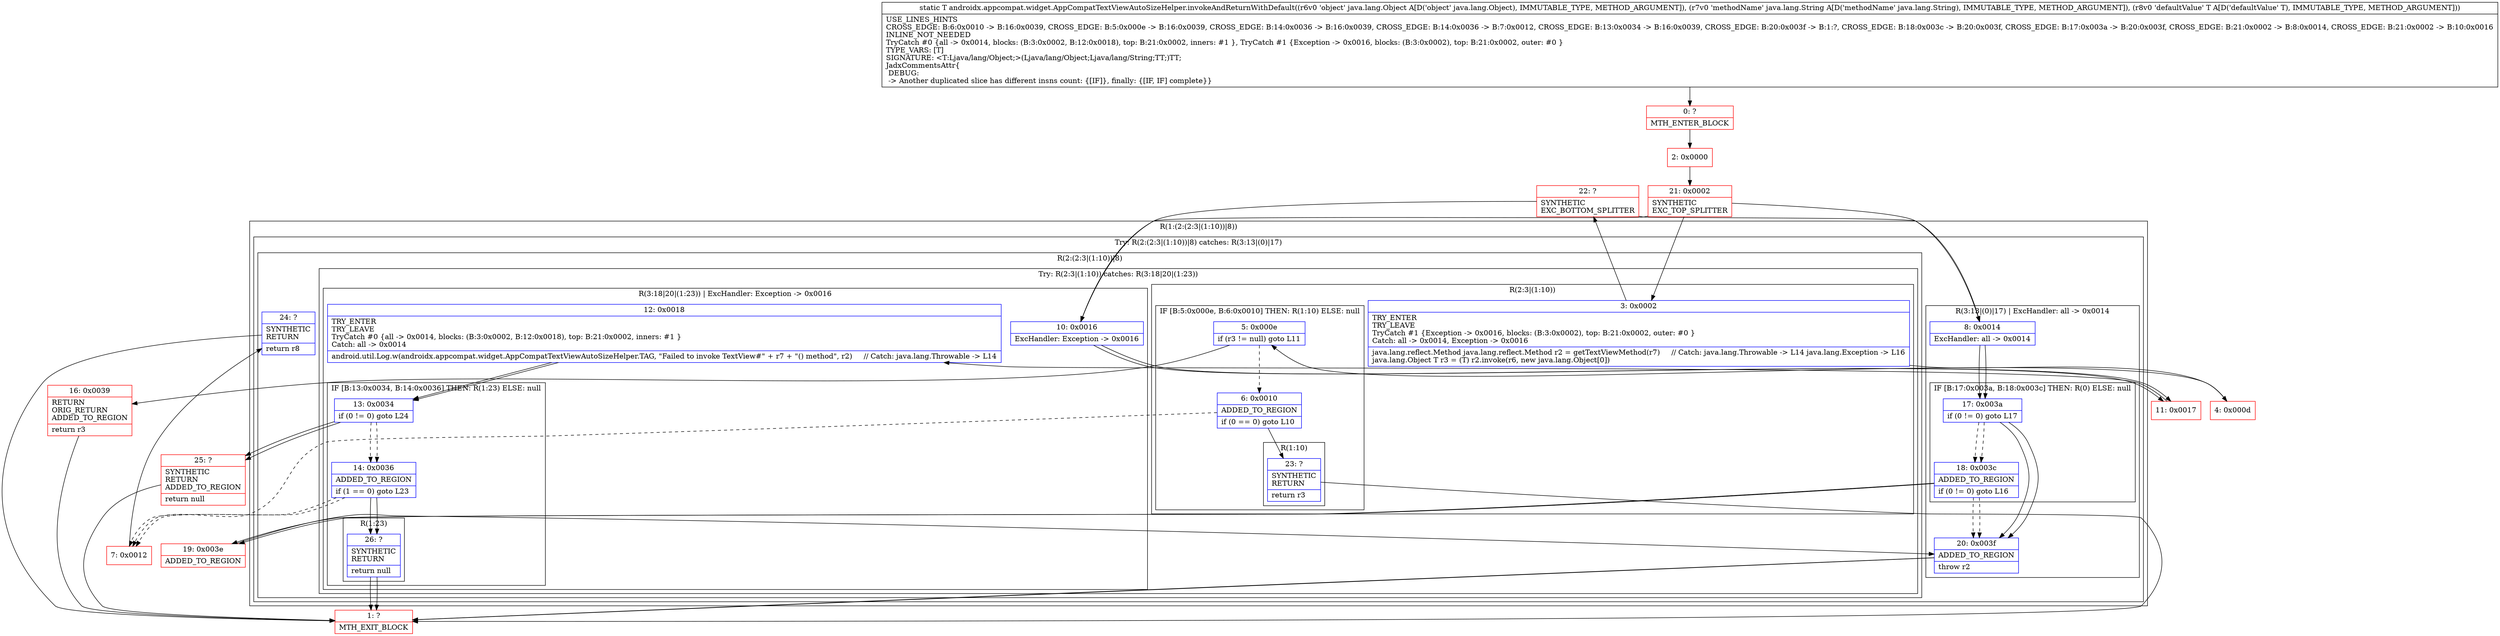 digraph "CFG forandroidx.appcompat.widget.AppCompatTextViewAutoSizeHelper.invokeAndReturnWithDefault(Ljava\/lang\/Object;Ljava\/lang\/String;Ljava\/lang\/Object;)Ljava\/lang\/Object;" {
subgraph cluster_Region_627549765 {
label = "R(1:(2:(2:3|(1:10))|8))";
node [shape=record,color=blue];
subgraph cluster_TryCatchRegion_533564167 {
label = "Try: R(2:(2:3|(1:10))|8) catches: R(3:13|(0)|17)";
node [shape=record,color=blue];
subgraph cluster_Region_1826193527 {
label = "R(2:(2:3|(1:10))|8)";
node [shape=record,color=blue];
subgraph cluster_TryCatchRegion_1456872045 {
label = "Try: R(2:3|(1:10)) catches: R(3:18|20|(1:23))";
node [shape=record,color=blue];
subgraph cluster_Region_339337441 {
label = "R(2:3|(1:10))";
node [shape=record,color=blue];
Node_3 [shape=record,label="{3\:\ 0x0002|TRY_ENTER\lTRY_LEAVE\lTryCatch #1 \{Exception \-\> 0x0016, blocks: (B:3:0x0002), top: B:21:0x0002, outer: #0 \}\lCatch: all \-\> 0x0014, Exception \-\> 0x0016\l|java.lang.reflect.Method java.lang.reflect.Method r2 = getTextViewMethod(r7)     \/\/ Catch: java.lang.Throwable \-\> L14 java.lang.Exception \-\> L16\ljava.lang.Object T r3 = (T) r2.invoke(r6, new java.lang.Object[0])\l}"];
subgraph cluster_IfRegion_1847750810 {
label = "IF [B:5:0x000e, B:6:0x0010] THEN: R(1:10) ELSE: null";
node [shape=record,color=blue];
Node_5 [shape=record,label="{5\:\ 0x000e|if (r3 != null) goto L11\l}"];
Node_6 [shape=record,label="{6\:\ 0x0010|ADDED_TO_REGION\l|if (0 == 0) goto L10\l}"];
subgraph cluster_Region_1097911237 {
label = "R(1:10)";
node [shape=record,color=blue];
Node_23 [shape=record,label="{23\:\ ?|SYNTHETIC\lRETURN\l|return r3\l}"];
}
}
}
subgraph cluster_Region_1318833020 {
label = "R(3:18|20|(1:23)) | ExcHandler: Exception \-\> 0x0016\l";
node [shape=record,color=blue];
Node_10 [shape=record,label="{10\:\ 0x0016|ExcHandler: Exception \-\> 0x0016\l}"];
Node_12 [shape=record,label="{12\:\ 0x0018|TRY_ENTER\lTRY_LEAVE\lTryCatch #0 \{all \-\> 0x0014, blocks: (B:3:0x0002, B:12:0x0018), top: B:21:0x0002, inners: #1 \}\lCatch: all \-\> 0x0014\l|android.util.Log.w(androidx.appcompat.widget.AppCompatTextViewAutoSizeHelper.TAG, \"Failed to invoke TextView#\" + r7 + \"() method\", r2)     \/\/ Catch: java.lang.Throwable \-\> L14\l}"];
subgraph cluster_IfRegion_1031660571 {
label = "IF [B:13:0x0034, B:14:0x0036] THEN: R(1:23) ELSE: null";
node [shape=record,color=blue];
Node_13 [shape=record,label="{13\:\ 0x0034|if (0 != 0) goto L24\l}"];
Node_14 [shape=record,label="{14\:\ 0x0036|ADDED_TO_REGION\l|if (1 == 0) goto L23\l}"];
subgraph cluster_Region_486998523 {
label = "R(1:23)";
node [shape=record,color=blue];
Node_26 [shape=record,label="{26\:\ ?|SYNTHETIC\lRETURN\l|return null\l}"];
}
}
}
}
Node_24 [shape=record,label="{24\:\ ?|SYNTHETIC\lRETURN\l|return r8\l}"];
}
subgraph cluster_Region_2078565700 {
label = "R(3:13|(0)|17) | ExcHandler: all \-\> 0x0014\l";
node [shape=record,color=blue];
Node_8 [shape=record,label="{8\:\ 0x0014|ExcHandler: all \-\> 0x0014\l}"];
subgraph cluster_IfRegion_1806991727 {
label = "IF [B:17:0x003a, B:18:0x003c] THEN: R(0) ELSE: null";
node [shape=record,color=blue];
Node_17 [shape=record,label="{17\:\ 0x003a|if (0 != 0) goto L17\l}"];
Node_18 [shape=record,label="{18\:\ 0x003c|ADDED_TO_REGION\l|if (0 != 0) goto L16\l}"];
subgraph cluster_Region_960232766 {
label = "R(0)";
node [shape=record,color=blue];
}
}
Node_20 [shape=record,label="{20\:\ 0x003f|ADDED_TO_REGION\l|throw r2\l}"];
}
}
}
subgraph cluster_Region_1318833020 {
label = "R(3:18|20|(1:23)) | ExcHandler: Exception \-\> 0x0016\l";
node [shape=record,color=blue];
Node_10 [shape=record,label="{10\:\ 0x0016|ExcHandler: Exception \-\> 0x0016\l}"];
Node_12 [shape=record,label="{12\:\ 0x0018|TRY_ENTER\lTRY_LEAVE\lTryCatch #0 \{all \-\> 0x0014, blocks: (B:3:0x0002, B:12:0x0018), top: B:21:0x0002, inners: #1 \}\lCatch: all \-\> 0x0014\l|android.util.Log.w(androidx.appcompat.widget.AppCompatTextViewAutoSizeHelper.TAG, \"Failed to invoke TextView#\" + r7 + \"() method\", r2)     \/\/ Catch: java.lang.Throwable \-\> L14\l}"];
subgraph cluster_IfRegion_1031660571 {
label = "IF [B:13:0x0034, B:14:0x0036] THEN: R(1:23) ELSE: null";
node [shape=record,color=blue];
Node_13 [shape=record,label="{13\:\ 0x0034|if (0 != 0) goto L24\l}"];
Node_14 [shape=record,label="{14\:\ 0x0036|ADDED_TO_REGION\l|if (1 == 0) goto L23\l}"];
subgraph cluster_Region_486998523 {
label = "R(1:23)";
node [shape=record,color=blue];
Node_26 [shape=record,label="{26\:\ ?|SYNTHETIC\lRETURN\l|return null\l}"];
}
}
}
subgraph cluster_Region_2078565700 {
label = "R(3:13|(0)|17) | ExcHandler: all \-\> 0x0014\l";
node [shape=record,color=blue];
Node_8 [shape=record,label="{8\:\ 0x0014|ExcHandler: all \-\> 0x0014\l}"];
subgraph cluster_IfRegion_1806991727 {
label = "IF [B:17:0x003a, B:18:0x003c] THEN: R(0) ELSE: null";
node [shape=record,color=blue];
Node_17 [shape=record,label="{17\:\ 0x003a|if (0 != 0) goto L17\l}"];
Node_18 [shape=record,label="{18\:\ 0x003c|ADDED_TO_REGION\l|if (0 != 0) goto L16\l}"];
subgraph cluster_Region_960232766 {
label = "R(0)";
node [shape=record,color=blue];
}
}
Node_20 [shape=record,label="{20\:\ 0x003f|ADDED_TO_REGION\l|throw r2\l}"];
}
Node_0 [shape=record,color=red,label="{0\:\ ?|MTH_ENTER_BLOCK\l}"];
Node_2 [shape=record,color=red,label="{2\:\ 0x0000}"];
Node_21 [shape=record,color=red,label="{21\:\ 0x0002|SYNTHETIC\lEXC_TOP_SPLITTER\l}"];
Node_4 [shape=record,color=red,label="{4\:\ 0x000d}"];
Node_7 [shape=record,color=red,label="{7\:\ 0x0012}"];
Node_1 [shape=record,color=red,label="{1\:\ ?|MTH_EXIT_BLOCK\l}"];
Node_16 [shape=record,color=red,label="{16\:\ 0x0039|RETURN\lORIG_RETURN\lADDED_TO_REGION\l|return r3\l}"];
Node_22 [shape=record,color=red,label="{22\:\ ?|SYNTHETIC\lEXC_BOTTOM_SPLITTER\l}"];
Node_19 [shape=record,color=red,label="{19\:\ 0x003e|ADDED_TO_REGION\l}"];
Node_11 [shape=record,color=red,label="{11\:\ 0x0017}"];
Node_25 [shape=record,color=red,label="{25\:\ ?|SYNTHETIC\lRETURN\lADDED_TO_REGION\l|return null\l}"];
MethodNode[shape=record,label="{static T androidx.appcompat.widget.AppCompatTextViewAutoSizeHelper.invokeAndReturnWithDefault((r6v0 'object' java.lang.Object A[D('object' java.lang.Object), IMMUTABLE_TYPE, METHOD_ARGUMENT]), (r7v0 'methodName' java.lang.String A[D('methodName' java.lang.String), IMMUTABLE_TYPE, METHOD_ARGUMENT]), (r8v0 'defaultValue' T A[D('defaultValue' T), IMMUTABLE_TYPE, METHOD_ARGUMENT]))  | USE_LINES_HINTS\lCROSS_EDGE: B:6:0x0010 \-\> B:16:0x0039, CROSS_EDGE: B:5:0x000e \-\> B:16:0x0039, CROSS_EDGE: B:14:0x0036 \-\> B:16:0x0039, CROSS_EDGE: B:14:0x0036 \-\> B:7:0x0012, CROSS_EDGE: B:13:0x0034 \-\> B:16:0x0039, CROSS_EDGE: B:20:0x003f \-\> B:1:?, CROSS_EDGE: B:18:0x003c \-\> B:20:0x003f, CROSS_EDGE: B:17:0x003a \-\> B:20:0x003f, CROSS_EDGE: B:21:0x0002 \-\> B:8:0x0014, CROSS_EDGE: B:21:0x0002 \-\> B:10:0x0016\lINLINE_NOT_NEEDED\lTryCatch #0 \{all \-\> 0x0014, blocks: (B:3:0x0002, B:12:0x0018), top: B:21:0x0002, inners: #1 \}, TryCatch #1 \{Exception \-\> 0x0016, blocks: (B:3:0x0002), top: B:21:0x0002, outer: #0 \}\lTYPE_VARS: [T]\lSIGNATURE: \<T:Ljava\/lang\/Object;\>(Ljava\/lang\/Object;Ljava\/lang\/String;TT;)TT;\lJadxCommentsAttr\{\l DEBUG: \l \-\> Another duplicated slice has different insns count: \{[IF]\}, finally: \{[IF, IF] complete\}\}\l}"];
MethodNode -> Node_0;Node_3 -> Node_4;
Node_3 -> Node_22;
Node_5 -> Node_6[style=dashed];
Node_5 -> Node_16;
Node_6 -> Node_7[style=dashed];
Node_6 -> Node_23;
Node_23 -> Node_1;
Node_10 -> Node_11;
Node_12 -> Node_13;
Node_13 -> Node_14[style=dashed];
Node_13 -> Node_25;
Node_14 -> Node_7[style=dashed];
Node_14 -> Node_26;
Node_26 -> Node_1;
Node_24 -> Node_1;
Node_8 -> Node_17;
Node_17 -> Node_18[style=dashed];
Node_17 -> Node_20;
Node_18 -> Node_19;
Node_18 -> Node_20[style=dashed];
Node_20 -> Node_1;
Node_10 -> Node_11;
Node_12 -> Node_13;
Node_13 -> Node_14[style=dashed];
Node_13 -> Node_25;
Node_14 -> Node_7[style=dashed];
Node_14 -> Node_26;
Node_26 -> Node_1;
Node_8 -> Node_17;
Node_17 -> Node_18[style=dashed];
Node_17 -> Node_20;
Node_18 -> Node_19;
Node_18 -> Node_20[style=dashed];
Node_20 -> Node_1;
Node_0 -> Node_2;
Node_2 -> Node_21;
Node_21 -> Node_3;
Node_21 -> Node_8;
Node_21 -> Node_10;
Node_4 -> Node_5;
Node_7 -> Node_24;
Node_16 -> Node_1;
Node_22 -> Node_10;
Node_22 -> Node_8;
Node_19 -> Node_20;
Node_11 -> Node_12;
Node_25 -> Node_1;
}


